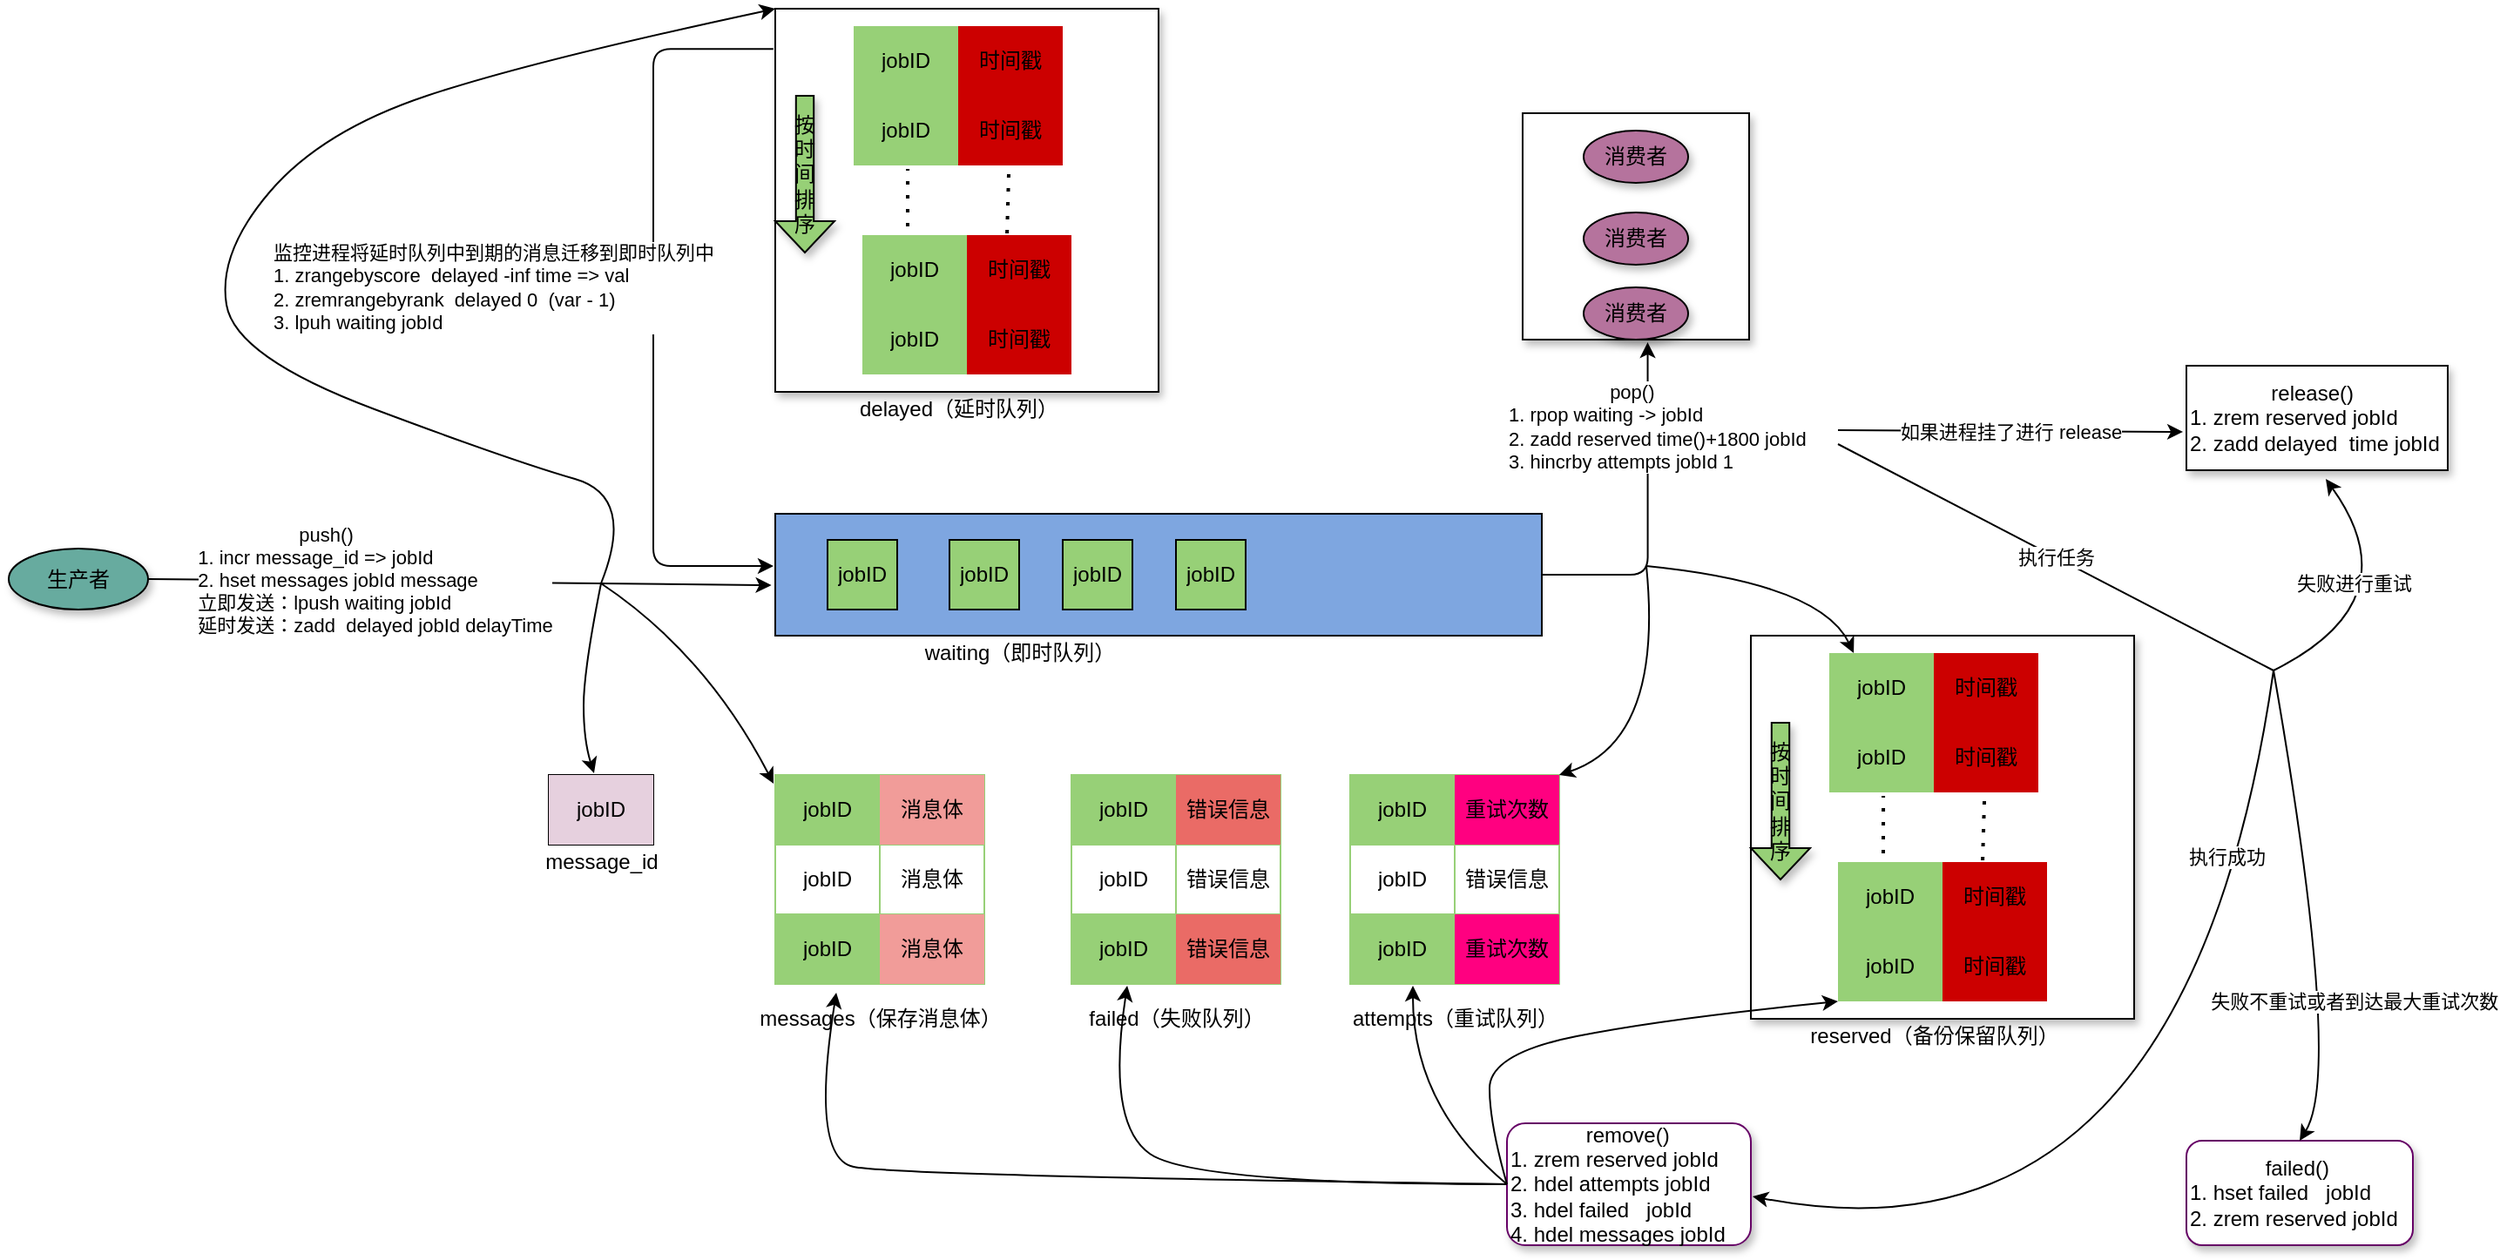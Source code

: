 <mxfile version="14.2.6" type="github">
  <diagram id="dvHHTFzBgKkOXrrqwtRJ" name="Page-1">
    <mxGraphModel dx="2493" dy="771" grid="1" gridSize="10" guides="1" tooltips="1" connect="1" arrows="1" fold="1" page="1" pageScale="1" pageWidth="827" pageHeight="1169" math="0" shadow="0">
      <root>
        <mxCell id="0" />
        <mxCell id="1" parent="0" />
        <mxCell id="cVYfaVCFtBEu_ESUZMqC-235" value="" style="whiteSpace=wrap;html=1;aspect=fixed;shadow=1;strokeColor=#000000;fillColor=#FFFFFF;" vertex="1" parent="1">
          <mxGeometry x="689" y="410" width="130" height="130" as="geometry" />
        </mxCell>
        <mxCell id="cVYfaVCFtBEu_ESUZMqC-1" value="" style="rounded=0;whiteSpace=wrap;html=1;fillColor=#7EA6E0;" vertex="1" parent="1">
          <mxGeometry x="260" y="640" width="440" height="70" as="geometry" />
        </mxCell>
        <mxCell id="cVYfaVCFtBEu_ESUZMqC-63" value="" style="shape=table;html=1;whiteSpace=wrap;startSize=0;container=1;collapsible=0;childLayout=tableLayout;strokeColor=#97D077;" vertex="1" parent="1">
          <mxGeometry x="260" y="790" width="120" height="120" as="geometry" />
        </mxCell>
        <mxCell id="cVYfaVCFtBEu_ESUZMqC-64" value="" style="shape=partialRectangle;html=1;whiteSpace=wrap;collapsible=0;dropTarget=0;pointerEvents=0;fillColor=none;top=0;left=0;bottom=0;right=0;points=[[0,0.5],[1,0.5]];portConstraint=eastwest;" vertex="1" parent="cVYfaVCFtBEu_ESUZMqC-63">
          <mxGeometry width="120" height="40" as="geometry" />
        </mxCell>
        <mxCell id="cVYfaVCFtBEu_ESUZMqC-65" value="jobID" style="shape=partialRectangle;html=1;whiteSpace=wrap;connectable=0;overflow=hidden;fillColor=#97D077;top=0;left=0;bottom=0;right=0;" vertex="1" parent="cVYfaVCFtBEu_ESUZMqC-64">
          <mxGeometry width="60" height="40" as="geometry" />
        </mxCell>
        <mxCell id="cVYfaVCFtBEu_ESUZMqC-66" value="消息体" style="shape=partialRectangle;html=1;whiteSpace=wrap;connectable=0;overflow=hidden;fillColor=#F19C99;top=0;left=0;bottom=0;right=0;" vertex="1" parent="cVYfaVCFtBEu_ESUZMqC-64">
          <mxGeometry x="60" width="60" height="40" as="geometry" />
        </mxCell>
        <mxCell id="cVYfaVCFtBEu_ESUZMqC-67" value="" style="shape=partialRectangle;html=1;whiteSpace=wrap;collapsible=0;dropTarget=0;pointerEvents=0;fillColor=none;top=0;left=0;bottom=0;right=0;points=[[0,0.5],[1,0.5]];portConstraint=eastwest;" vertex="1" parent="cVYfaVCFtBEu_ESUZMqC-63">
          <mxGeometry y="40" width="120" height="40" as="geometry" />
        </mxCell>
        <mxCell id="cVYfaVCFtBEu_ESUZMqC-68" value="jobID" style="shape=partialRectangle;html=1;whiteSpace=wrap;connectable=0;overflow=hidden;fillColor=none;top=0;left=0;bottom=0;right=0;" vertex="1" parent="cVYfaVCFtBEu_ESUZMqC-67">
          <mxGeometry width="60" height="40" as="geometry" />
        </mxCell>
        <mxCell id="cVYfaVCFtBEu_ESUZMqC-69" value="消息体" style="shape=partialRectangle;html=1;whiteSpace=wrap;connectable=0;overflow=hidden;fillColor=none;top=0;left=0;bottom=0;right=0;" vertex="1" parent="cVYfaVCFtBEu_ESUZMqC-67">
          <mxGeometry x="60" width="60" height="40" as="geometry" />
        </mxCell>
        <mxCell id="cVYfaVCFtBEu_ESUZMqC-70" value="" style="shape=partialRectangle;html=1;whiteSpace=wrap;collapsible=0;dropTarget=0;pointerEvents=0;fillColor=none;top=0;left=0;bottom=0;right=0;points=[[0,0.5],[1,0.5]];portConstraint=eastwest;" vertex="1" parent="cVYfaVCFtBEu_ESUZMqC-63">
          <mxGeometry y="80" width="120" height="40" as="geometry" />
        </mxCell>
        <mxCell id="cVYfaVCFtBEu_ESUZMqC-71" value="jobID" style="shape=partialRectangle;html=1;whiteSpace=wrap;connectable=0;overflow=hidden;fillColor=#97D077;top=0;left=0;bottom=0;right=0;" vertex="1" parent="cVYfaVCFtBEu_ESUZMqC-70">
          <mxGeometry width="60" height="40" as="geometry" />
        </mxCell>
        <mxCell id="cVYfaVCFtBEu_ESUZMqC-72" value="消息体" style="shape=partialRectangle;html=1;whiteSpace=wrap;connectable=0;overflow=hidden;fillColor=#F19C99;top=0;left=0;bottom=0;right=0;" vertex="1" parent="cVYfaVCFtBEu_ESUZMqC-70">
          <mxGeometry x="60" width="60" height="40" as="geometry" />
        </mxCell>
        <mxCell id="cVYfaVCFtBEu_ESUZMqC-73" value="messages（保存消息体）" style="text;html=1;align=center;verticalAlign=middle;resizable=0;points=[];autosize=1;" vertex="1" parent="1">
          <mxGeometry x="245" y="920" width="150" height="20" as="geometry" />
        </mxCell>
        <mxCell id="cVYfaVCFtBEu_ESUZMqC-74" value="" style="shape=table;html=1;whiteSpace=wrap;startSize=0;container=1;collapsible=0;childLayout=tableLayout;" vertex="1" parent="1">
          <mxGeometry x="130" y="790" width="60" height="40" as="geometry" />
        </mxCell>
        <mxCell id="cVYfaVCFtBEu_ESUZMqC-75" value="" style="shape=partialRectangle;html=1;whiteSpace=wrap;collapsible=0;dropTarget=0;pointerEvents=0;fillColor=none;top=0;left=0;bottom=0;right=0;points=[[0,0.5],[1,0.5]];portConstraint=eastwest;" vertex="1" parent="cVYfaVCFtBEu_ESUZMqC-74">
          <mxGeometry width="60" height="40" as="geometry" />
        </mxCell>
        <mxCell id="cVYfaVCFtBEu_ESUZMqC-76" value="jobID" style="shape=partialRectangle;html=1;whiteSpace=wrap;connectable=0;overflow=hidden;fillColor=#E6D0DE;top=0;left=0;bottom=0;right=0;" vertex="1" parent="cVYfaVCFtBEu_ESUZMqC-75">
          <mxGeometry width="60" height="40" as="geometry" />
        </mxCell>
        <mxCell id="cVYfaVCFtBEu_ESUZMqC-77" value="message_id" style="text;html=1;align=center;verticalAlign=middle;resizable=0;points=[];autosize=1;" vertex="1" parent="1">
          <mxGeometry x="120" y="830" width="80" height="20" as="geometry" />
        </mxCell>
        <mxCell id="cVYfaVCFtBEu_ESUZMqC-106" value="waiting（即时队列）" style="text;html=1;align=center;verticalAlign=middle;resizable=0;points=[];autosize=1;" vertex="1" parent="1">
          <mxGeometry x="340" y="710" width="120" height="20" as="geometry" />
        </mxCell>
        <mxCell id="cVYfaVCFtBEu_ESUZMqC-117" value="" style="shape=table;html=1;whiteSpace=wrap;startSize=0;container=1;collapsible=0;childLayout=tableLayout;fillColor=#97D077;" vertex="1" parent="1">
          <mxGeometry x="290" y="655" width="40" height="40" as="geometry" />
        </mxCell>
        <mxCell id="cVYfaVCFtBEu_ESUZMqC-118" value="" style="shape=partialRectangle;html=1;whiteSpace=wrap;collapsible=0;dropTarget=0;pointerEvents=0;fillColor=none;top=0;left=0;bottom=0;right=0;points=[[0,0.5],[1,0.5]];portConstraint=eastwest;" vertex="1" parent="cVYfaVCFtBEu_ESUZMqC-117">
          <mxGeometry width="40" height="40" as="geometry" />
        </mxCell>
        <mxCell id="cVYfaVCFtBEu_ESUZMqC-119" value="jobID" style="shape=partialRectangle;html=1;whiteSpace=wrap;connectable=0;overflow=hidden;fillColor=none;top=0;left=0;bottom=0;right=0;" vertex="1" parent="cVYfaVCFtBEu_ESUZMqC-118">
          <mxGeometry width="40" height="40" as="geometry" />
        </mxCell>
        <mxCell id="cVYfaVCFtBEu_ESUZMqC-120" value="" style="shape=table;html=1;whiteSpace=wrap;startSize=0;container=1;collapsible=0;childLayout=tableLayout;fillColor=#97D077;" vertex="1" parent="1">
          <mxGeometry x="425" y="655" width="40" height="40" as="geometry" />
        </mxCell>
        <mxCell id="cVYfaVCFtBEu_ESUZMqC-121" value="" style="shape=partialRectangle;html=1;whiteSpace=wrap;collapsible=0;dropTarget=0;pointerEvents=0;fillColor=none;top=0;left=0;bottom=0;right=0;points=[[0,0.5],[1,0.5]];portConstraint=eastwest;" vertex="1" parent="cVYfaVCFtBEu_ESUZMqC-120">
          <mxGeometry width="40" height="40" as="geometry" />
        </mxCell>
        <mxCell id="cVYfaVCFtBEu_ESUZMqC-122" value="jobID" style="shape=partialRectangle;html=1;whiteSpace=wrap;connectable=0;overflow=hidden;fillColor=none;top=0;left=0;bottom=0;right=0;" vertex="1" parent="cVYfaVCFtBEu_ESUZMqC-121">
          <mxGeometry width="40" height="40" as="geometry" />
        </mxCell>
        <mxCell id="cVYfaVCFtBEu_ESUZMqC-123" value="" style="shape=table;html=1;whiteSpace=wrap;startSize=0;container=1;collapsible=0;childLayout=tableLayout;fillColor=#97D077;" vertex="1" parent="1">
          <mxGeometry x="360" y="655" width="40" height="40" as="geometry" />
        </mxCell>
        <mxCell id="cVYfaVCFtBEu_ESUZMqC-124" value="" style="shape=partialRectangle;html=1;whiteSpace=wrap;collapsible=0;dropTarget=0;pointerEvents=0;fillColor=none;top=0;left=0;bottom=0;right=0;points=[[0,0.5],[1,0.5]];portConstraint=eastwest;" vertex="1" parent="cVYfaVCFtBEu_ESUZMqC-123">
          <mxGeometry width="40" height="40" as="geometry" />
        </mxCell>
        <mxCell id="cVYfaVCFtBEu_ESUZMqC-125" value="jobID" style="shape=partialRectangle;html=1;whiteSpace=wrap;connectable=0;overflow=hidden;fillColor=none;top=0;left=0;bottom=0;right=0;" vertex="1" parent="cVYfaVCFtBEu_ESUZMqC-124">
          <mxGeometry width="40" height="40" as="geometry" />
        </mxCell>
        <mxCell id="cVYfaVCFtBEu_ESUZMqC-128" value="" style="shape=table;html=1;whiteSpace=wrap;startSize=0;container=1;collapsible=0;childLayout=tableLayout;fillColor=#97D077;" vertex="1" parent="1">
          <mxGeometry x="490" y="655" width="40" height="40" as="geometry" />
        </mxCell>
        <mxCell id="cVYfaVCFtBEu_ESUZMqC-129" value="" style="shape=partialRectangle;html=1;whiteSpace=wrap;collapsible=0;dropTarget=0;pointerEvents=0;fillColor=none;top=0;left=0;bottom=0;right=0;points=[[0,0.5],[1,0.5]];portConstraint=eastwest;" vertex="1" parent="cVYfaVCFtBEu_ESUZMqC-128">
          <mxGeometry width="40" height="40" as="geometry" />
        </mxCell>
        <mxCell id="cVYfaVCFtBEu_ESUZMqC-130" value="jobID" style="shape=partialRectangle;html=1;whiteSpace=wrap;connectable=0;overflow=hidden;fillColor=none;top=0;left=0;bottom=0;right=0;" vertex="1" parent="cVYfaVCFtBEu_ESUZMqC-129">
          <mxGeometry width="40" height="40" as="geometry" />
        </mxCell>
        <mxCell id="cVYfaVCFtBEu_ESUZMqC-131" value="" style="shape=table;html=1;whiteSpace=wrap;startSize=0;container=1;collapsible=0;childLayout=tableLayout;strokeColor=#97D077;" vertex="1" parent="1">
          <mxGeometry x="430" y="790" width="120" height="120" as="geometry" />
        </mxCell>
        <mxCell id="cVYfaVCFtBEu_ESUZMqC-132" value="" style="shape=partialRectangle;html=1;whiteSpace=wrap;collapsible=0;dropTarget=0;pointerEvents=0;fillColor=none;top=0;left=0;bottom=0;right=0;points=[[0,0.5],[1,0.5]];portConstraint=eastwest;" vertex="1" parent="cVYfaVCFtBEu_ESUZMqC-131">
          <mxGeometry width="120" height="40" as="geometry" />
        </mxCell>
        <mxCell id="cVYfaVCFtBEu_ESUZMqC-133" value="jobID" style="shape=partialRectangle;html=1;whiteSpace=wrap;connectable=0;overflow=hidden;fillColor=#97D077;top=0;left=0;bottom=0;right=0;" vertex="1" parent="cVYfaVCFtBEu_ESUZMqC-132">
          <mxGeometry width="60" height="40" as="geometry" />
        </mxCell>
        <mxCell id="cVYfaVCFtBEu_ESUZMqC-134" value="错误信息" style="shape=partialRectangle;html=1;whiteSpace=wrap;connectable=0;overflow=hidden;fillColor=#EA6B66;top=0;left=0;bottom=0;right=0;" vertex="1" parent="cVYfaVCFtBEu_ESUZMqC-132">
          <mxGeometry x="60" width="60" height="40" as="geometry" />
        </mxCell>
        <mxCell id="cVYfaVCFtBEu_ESUZMqC-135" value="" style="shape=partialRectangle;html=1;whiteSpace=wrap;collapsible=0;dropTarget=0;pointerEvents=0;fillColor=none;top=0;left=0;bottom=0;right=0;points=[[0,0.5],[1,0.5]];portConstraint=eastwest;" vertex="1" parent="cVYfaVCFtBEu_ESUZMqC-131">
          <mxGeometry y="40" width="120" height="40" as="geometry" />
        </mxCell>
        <mxCell id="cVYfaVCFtBEu_ESUZMqC-136" value="jobID" style="shape=partialRectangle;html=1;whiteSpace=wrap;connectable=0;overflow=hidden;fillColor=none;top=0;left=0;bottom=0;right=0;" vertex="1" parent="cVYfaVCFtBEu_ESUZMqC-135">
          <mxGeometry width="60" height="40" as="geometry" />
        </mxCell>
        <mxCell id="cVYfaVCFtBEu_ESUZMqC-137" value="错误信息" style="shape=partialRectangle;html=1;whiteSpace=wrap;connectable=0;overflow=hidden;fillColor=none;top=0;left=0;bottom=0;right=0;" vertex="1" parent="cVYfaVCFtBEu_ESUZMqC-135">
          <mxGeometry x="60" width="60" height="40" as="geometry" />
        </mxCell>
        <mxCell id="cVYfaVCFtBEu_ESUZMqC-138" value="" style="shape=partialRectangle;html=1;whiteSpace=wrap;collapsible=0;dropTarget=0;pointerEvents=0;fillColor=none;top=0;left=0;bottom=0;right=0;points=[[0,0.5],[1,0.5]];portConstraint=eastwest;" vertex="1" parent="cVYfaVCFtBEu_ESUZMqC-131">
          <mxGeometry y="80" width="120" height="40" as="geometry" />
        </mxCell>
        <mxCell id="cVYfaVCFtBEu_ESUZMqC-139" value="jobID" style="shape=partialRectangle;html=1;whiteSpace=wrap;connectable=0;overflow=hidden;fillColor=#97D077;top=0;left=0;bottom=0;right=0;" vertex="1" parent="cVYfaVCFtBEu_ESUZMqC-138">
          <mxGeometry width="60" height="40" as="geometry" />
        </mxCell>
        <mxCell id="cVYfaVCFtBEu_ESUZMqC-140" value="错误信息" style="shape=partialRectangle;html=1;whiteSpace=wrap;connectable=0;overflow=hidden;fillColor=#EA6B66;top=0;left=0;bottom=0;right=0;" vertex="1" parent="cVYfaVCFtBEu_ESUZMqC-138">
          <mxGeometry x="60" width="60" height="40" as="geometry" />
        </mxCell>
        <mxCell id="cVYfaVCFtBEu_ESUZMqC-141" value="failed（失败队列）" style="text;html=1;align=center;verticalAlign=middle;resizable=0;points=[];autosize=1;" vertex="1" parent="1">
          <mxGeometry x="430" y="920" width="120" height="20" as="geometry" />
        </mxCell>
        <mxCell id="cVYfaVCFtBEu_ESUZMqC-153" value="" style="shape=table;html=1;whiteSpace=wrap;startSize=0;container=1;collapsible=0;childLayout=tableLayout;strokeColor=#97D077;" vertex="1" parent="1">
          <mxGeometry x="590" y="790" width="120" height="120" as="geometry" />
        </mxCell>
        <mxCell id="cVYfaVCFtBEu_ESUZMqC-154" value="" style="shape=partialRectangle;html=1;whiteSpace=wrap;collapsible=0;dropTarget=0;pointerEvents=0;fillColor=none;top=0;left=0;bottom=0;right=0;points=[[0,0.5],[1,0.5]];portConstraint=eastwest;" vertex="1" parent="cVYfaVCFtBEu_ESUZMqC-153">
          <mxGeometry width="120" height="40" as="geometry" />
        </mxCell>
        <mxCell id="cVYfaVCFtBEu_ESUZMqC-155" value="jobID" style="shape=partialRectangle;html=1;whiteSpace=wrap;connectable=0;overflow=hidden;fillColor=#97D077;top=0;left=0;bottom=0;right=0;" vertex="1" parent="cVYfaVCFtBEu_ESUZMqC-154">
          <mxGeometry width="60" height="40" as="geometry" />
        </mxCell>
        <mxCell id="cVYfaVCFtBEu_ESUZMqC-156" value="重试次数" style="shape=partialRectangle;html=1;whiteSpace=wrap;connectable=0;overflow=hidden;fillColor=#FF0080;top=0;left=0;bottom=0;right=0;" vertex="1" parent="cVYfaVCFtBEu_ESUZMqC-154">
          <mxGeometry x="60" width="60" height="40" as="geometry" />
        </mxCell>
        <mxCell id="cVYfaVCFtBEu_ESUZMqC-157" value="" style="shape=partialRectangle;html=1;whiteSpace=wrap;collapsible=0;dropTarget=0;pointerEvents=0;fillColor=none;top=0;left=0;bottom=0;right=0;points=[[0,0.5],[1,0.5]];portConstraint=eastwest;" vertex="1" parent="cVYfaVCFtBEu_ESUZMqC-153">
          <mxGeometry y="40" width="120" height="40" as="geometry" />
        </mxCell>
        <mxCell id="cVYfaVCFtBEu_ESUZMqC-158" value="jobID" style="shape=partialRectangle;html=1;whiteSpace=wrap;connectable=0;overflow=hidden;fillColor=none;top=0;left=0;bottom=0;right=0;" vertex="1" parent="cVYfaVCFtBEu_ESUZMqC-157">
          <mxGeometry width="60" height="40" as="geometry" />
        </mxCell>
        <mxCell id="cVYfaVCFtBEu_ESUZMqC-159" value="错误信息" style="shape=partialRectangle;html=1;whiteSpace=wrap;connectable=0;overflow=hidden;fillColor=none;top=0;left=0;bottom=0;right=0;" vertex="1" parent="cVYfaVCFtBEu_ESUZMqC-157">
          <mxGeometry x="60" width="60" height="40" as="geometry" />
        </mxCell>
        <mxCell id="cVYfaVCFtBEu_ESUZMqC-160" value="" style="shape=partialRectangle;html=1;whiteSpace=wrap;collapsible=0;dropTarget=0;pointerEvents=0;fillColor=none;top=0;left=0;bottom=0;right=0;points=[[0,0.5],[1,0.5]];portConstraint=eastwest;" vertex="1" parent="cVYfaVCFtBEu_ESUZMqC-153">
          <mxGeometry y="80" width="120" height="40" as="geometry" />
        </mxCell>
        <mxCell id="cVYfaVCFtBEu_ESUZMqC-161" value="jobID" style="shape=partialRectangle;html=1;whiteSpace=wrap;connectable=0;overflow=hidden;fillColor=#97D077;top=0;left=0;bottom=0;right=0;" vertex="1" parent="cVYfaVCFtBEu_ESUZMqC-160">
          <mxGeometry width="60" height="40" as="geometry" />
        </mxCell>
        <mxCell id="cVYfaVCFtBEu_ESUZMqC-162" value="重试次数" style="shape=partialRectangle;html=1;whiteSpace=wrap;connectable=0;overflow=hidden;fillColor=#FF0080;top=0;left=0;bottom=0;right=0;" vertex="1" parent="cVYfaVCFtBEu_ESUZMqC-160">
          <mxGeometry x="60" width="60" height="40" as="geometry" />
        </mxCell>
        <mxCell id="cVYfaVCFtBEu_ESUZMqC-163" value="attempts（重试队列）" style="text;html=1;align=center;verticalAlign=middle;resizable=0;points=[];autosize=1;" vertex="1" parent="1">
          <mxGeometry x="585" y="920" width="130" height="20" as="geometry" />
        </mxCell>
        <mxCell id="cVYfaVCFtBEu_ESUZMqC-200" value="" style="whiteSpace=wrap;html=1;aspect=fixed;shadow=1;strokeColor=#000000;fillColor=#FFFFFF;" vertex="1" parent="1">
          <mxGeometry x="260" y="350" width="220" height="220" as="geometry" />
        </mxCell>
        <mxCell id="cVYfaVCFtBEu_ESUZMqC-209" value="" style="shape=partialRectangle;html=1;whiteSpace=wrap;collapsible=0;dropTarget=0;pointerEvents=0;fillColor=none;top=0;left=0;bottom=0;right=0;points=[[0,0.5],[1,0.5]];portConstraint=eastwest;" vertex="1" parent="1">
          <mxGeometry x="305" y="360" width="120" height="40" as="geometry" />
        </mxCell>
        <mxCell id="cVYfaVCFtBEu_ESUZMqC-210" value="jobID" style="shape=partialRectangle;html=1;whiteSpace=wrap;connectable=0;overflow=hidden;fillColor=#97D077;top=0;left=0;bottom=0;right=0;" vertex="1" parent="cVYfaVCFtBEu_ESUZMqC-209">
          <mxGeometry width="60" height="40" as="geometry" />
        </mxCell>
        <mxCell id="cVYfaVCFtBEu_ESUZMqC-211" value="时间戳" style="shape=partialRectangle;html=1;whiteSpace=wrap;connectable=0;overflow=hidden;fillColor=#CC0000;top=0;left=0;bottom=0;right=0;" vertex="1" parent="cVYfaVCFtBEu_ESUZMqC-209">
          <mxGeometry x="60" width="60" height="40" as="geometry" />
        </mxCell>
        <mxCell id="cVYfaVCFtBEu_ESUZMqC-213" value="" style="shape=partialRectangle;html=1;whiteSpace=wrap;collapsible=0;dropTarget=0;pointerEvents=0;fillColor=none;top=0;left=0;bottom=0;right=0;points=[[0,0.5],[1,0.5]];portConstraint=eastwest;" vertex="1" parent="1">
          <mxGeometry x="305" y="400" width="120" height="40" as="geometry" />
        </mxCell>
        <mxCell id="cVYfaVCFtBEu_ESUZMqC-214" value="jobID" style="shape=partialRectangle;html=1;whiteSpace=wrap;connectable=0;overflow=hidden;fillColor=#97D077;top=0;left=0;bottom=0;right=0;" vertex="1" parent="cVYfaVCFtBEu_ESUZMqC-213">
          <mxGeometry width="60" height="40" as="geometry" />
        </mxCell>
        <mxCell id="cVYfaVCFtBEu_ESUZMqC-215" value="时间戳" style="shape=partialRectangle;html=1;whiteSpace=wrap;connectable=0;overflow=hidden;fillColor=#CC0000;top=0;left=0;bottom=0;right=0;" vertex="1" parent="cVYfaVCFtBEu_ESUZMqC-213">
          <mxGeometry x="60" width="60" height="40" as="geometry" />
        </mxCell>
        <mxCell id="cVYfaVCFtBEu_ESUZMqC-216" value="" style="shape=partialRectangle;html=1;whiteSpace=wrap;collapsible=0;dropTarget=0;pointerEvents=0;fillColor=none;top=0;left=0;bottom=0;right=0;points=[[0,0.5],[1,0.5]];portConstraint=eastwest;" vertex="1" parent="1">
          <mxGeometry x="310" y="520" width="120" height="40" as="geometry" />
        </mxCell>
        <mxCell id="cVYfaVCFtBEu_ESUZMqC-217" value="jobID" style="shape=partialRectangle;html=1;whiteSpace=wrap;connectable=0;overflow=hidden;fillColor=#97D077;top=0;left=0;bottom=0;right=0;" vertex="1" parent="cVYfaVCFtBEu_ESUZMqC-216">
          <mxGeometry width="60" height="40" as="geometry" />
        </mxCell>
        <mxCell id="cVYfaVCFtBEu_ESUZMqC-218" value="时间戳" style="shape=partialRectangle;html=1;whiteSpace=wrap;connectable=0;overflow=hidden;fillColor=#CC0000;top=0;left=0;bottom=0;right=0;" vertex="1" parent="cVYfaVCFtBEu_ESUZMqC-216">
          <mxGeometry x="60" width="60" height="40" as="geometry" />
        </mxCell>
        <mxCell id="cVYfaVCFtBEu_ESUZMqC-219" value="" style="shape=partialRectangle;html=1;whiteSpace=wrap;collapsible=0;dropTarget=0;pointerEvents=0;fillColor=none;top=0;left=0;bottom=0;right=0;points=[[0,0.5],[1,0.5]];portConstraint=eastwest;" vertex="1" parent="1">
          <mxGeometry x="310" y="480" width="120" height="40" as="geometry" />
        </mxCell>
        <mxCell id="cVYfaVCFtBEu_ESUZMqC-220" value="jobID" style="shape=partialRectangle;html=1;whiteSpace=wrap;connectable=0;overflow=hidden;fillColor=#97D077;top=0;left=0;bottom=0;right=0;" vertex="1" parent="cVYfaVCFtBEu_ESUZMqC-219">
          <mxGeometry width="60" height="40" as="geometry" />
        </mxCell>
        <mxCell id="cVYfaVCFtBEu_ESUZMqC-221" value="时间戳" style="shape=partialRectangle;html=1;whiteSpace=wrap;connectable=0;overflow=hidden;fillColor=#CC0000;top=0;left=0;bottom=0;right=0;" vertex="1" parent="cVYfaVCFtBEu_ESUZMqC-219">
          <mxGeometry x="60" width="60" height="40" as="geometry" />
        </mxCell>
        <mxCell id="cVYfaVCFtBEu_ESUZMqC-222" value="" style="endArrow=none;dashed=1;html=1;dashPattern=1 3;strokeWidth=2;entryX=0.217;entryY=1.05;entryDx=0;entryDy=0;entryPerimeter=0;" edge="1" parent="1">
          <mxGeometry width="50" height="50" relative="1" as="geometry">
            <mxPoint x="336" y="475" as="sourcePoint" />
            <mxPoint x="336.04" y="442" as="targetPoint" />
            <Array as="points" />
          </mxGeometry>
        </mxCell>
        <mxCell id="cVYfaVCFtBEu_ESUZMqC-223" value="" style="endArrow=none;dashed=1;html=1;dashPattern=1 3;strokeWidth=2;entryX=0.742;entryY=1.1;entryDx=0;entryDy=0;entryPerimeter=0;exitX=0.692;exitY=-0.025;exitDx=0;exitDy=0;exitPerimeter=0;" edge="1" parent="1" source="cVYfaVCFtBEu_ESUZMqC-219" target="cVYfaVCFtBEu_ESUZMqC-213">
          <mxGeometry width="50" height="50" relative="1" as="geometry">
            <mxPoint x="150" y="690" as="sourcePoint" />
            <mxPoint x="200" y="640" as="targetPoint" />
          </mxGeometry>
        </mxCell>
        <mxCell id="cVYfaVCFtBEu_ESUZMqC-226" value="按&lt;br&gt;时&lt;br&gt;间&lt;br&gt;排&lt;br&gt;序" style="shape=singleArrow;direction=south;whiteSpace=wrap;html=1;shadow=1;strokeColor=#000000;fillColor=#97D077;" vertex="1" parent="1">
          <mxGeometry x="260" y="400" width="34" height="90" as="geometry" />
        </mxCell>
        <mxCell id="cVYfaVCFtBEu_ESUZMqC-228" value="" style="edgeStyle=elbowEdgeStyle;elbow=horizontal;endArrow=classic;html=1;exitX=-0.005;exitY=0.105;exitDx=0;exitDy=0;exitPerimeter=0;" edge="1" parent="1" source="cVYfaVCFtBEu_ESUZMqC-200">
          <mxGeometry width="50" height="50" relative="1" as="geometry">
            <mxPoint x="370" y="690" as="sourcePoint" />
            <mxPoint x="259" y="670" as="targetPoint" />
            <Array as="points">
              <mxPoint x="190" y="660" />
              <mxPoint x="170" y="520" />
            </Array>
          </mxGeometry>
        </mxCell>
        <mxCell id="cVYfaVCFtBEu_ESUZMqC-229" value="监控进程将延时队列中到期的消息迁移到即时队列中&lt;br&gt;&lt;div&gt;&lt;span style=&quot;font-size: 11px&quot;&gt;1. zrangebyscore&amp;nbsp; delayed -inf time =&amp;gt; val&lt;/span&gt;&lt;/div&gt;&lt;div&gt;&lt;span style=&quot;font-size: 11px&quot;&gt;2. zremrangebyrank&amp;nbsp; delayed 0&amp;nbsp; (var - 1)&lt;/span&gt;&lt;/div&gt;&lt;div&gt;&lt;span style=&quot;font-size: 11px&quot;&gt;3. lpuh waiting&amp;nbsp;jobId&lt;/span&gt;&lt;/div&gt;" style="edgeLabel;html=1;align=left;verticalAlign=middle;resizable=0;points=[];" vertex="1" connectable="0" parent="cVYfaVCFtBEu_ESUZMqC-228">
          <mxGeometry x="-0.033" y="4" relative="1" as="geometry">
            <mxPoint x="-224" y="-4.2" as="offset" />
          </mxGeometry>
        </mxCell>
        <mxCell id="cVYfaVCFtBEu_ESUZMqC-230" value="delayed（延时队列）" style="text;html=1;align=center;verticalAlign=middle;resizable=0;points=[];autosize=1;" vertex="1" parent="1">
          <mxGeometry x="300" y="570" width="130" height="20" as="geometry" />
        </mxCell>
        <mxCell id="cVYfaVCFtBEu_ESUZMqC-231" value="消费者" style="ellipse;whiteSpace=wrap;html=1;shadow=1;strokeColor=#000000;fillColor=#B5739D;" vertex="1" parent="1">
          <mxGeometry x="724" y="420" width="60" height="30" as="geometry" />
        </mxCell>
        <mxCell id="cVYfaVCFtBEu_ESUZMqC-233" value="消费者" style="ellipse;whiteSpace=wrap;html=1;shadow=1;strokeColor=#000000;fillColor=#B5739D;" vertex="1" parent="1">
          <mxGeometry x="724" y="467" width="60" height="30" as="geometry" />
        </mxCell>
        <mxCell id="cVYfaVCFtBEu_ESUZMqC-234" value="消费者" style="ellipse;whiteSpace=wrap;html=1;shadow=1;strokeColor=#000000;fillColor=#B5739D;" vertex="1" parent="1">
          <mxGeometry x="724" y="510" width="60" height="30" as="geometry" />
        </mxCell>
        <mxCell id="cVYfaVCFtBEu_ESUZMqC-238" value="" style="edgeStyle=segmentEdgeStyle;endArrow=classic;html=1;exitX=1;exitY=0.5;exitDx=0;exitDy=0;entryX=0.629;entryY=1.012;entryDx=0;entryDy=0;entryPerimeter=0;" edge="1" parent="1">
          <mxGeometry width="50" height="50" relative="1" as="geometry">
            <mxPoint x="700" y="675" as="sourcePoint" />
            <mxPoint x="760.77" y="541.56" as="targetPoint" />
            <Array as="points">
              <mxPoint x="761" y="675" />
            </Array>
          </mxGeometry>
        </mxCell>
        <mxCell id="cVYfaVCFtBEu_ESUZMqC-239" value="&amp;nbsp; &amp;nbsp; &amp;nbsp; &amp;nbsp; &amp;nbsp; &amp;nbsp; &amp;nbsp; &amp;nbsp; &amp;nbsp; &amp;nbsp;pop()&lt;br&gt;&lt;span style=&quot;font-size: 11px&quot;&gt;1. rpop waiting -&amp;gt; jobId&lt;/span&gt;&lt;br&gt;&lt;span style=&quot;font-size: 11px&quot;&gt;2. zadd reserved time()+1800 jobId&lt;/span&gt;&lt;br&gt;&lt;span style=&quot;font-size: 11px&quot;&gt;3. hincrby attempts jobId 1&lt;/span&gt;" style="edgeLabel;html=1;align=left;verticalAlign=middle;resizable=0;points=[];" vertex="1" connectable="0" parent="cVYfaVCFtBEu_ESUZMqC-238">
          <mxGeometry x="0.32" relative="1" as="geometry">
            <mxPoint x="-81.78" y="-17.8" as="offset" />
          </mxGeometry>
        </mxCell>
        <mxCell id="cVYfaVCFtBEu_ESUZMqC-244" value="" style="whiteSpace=wrap;html=1;aspect=fixed;shadow=1;strokeColor=#000000;fillColor=#FFFFFF;" vertex="1" parent="1">
          <mxGeometry x="820" y="710" width="220" height="220" as="geometry" />
        </mxCell>
        <mxCell id="cVYfaVCFtBEu_ESUZMqC-245" value="" style="shape=partialRectangle;html=1;whiteSpace=wrap;collapsible=0;dropTarget=0;pointerEvents=0;fillColor=none;top=0;left=0;bottom=0;right=0;points=[[0,0.5],[1,0.5]];portConstraint=eastwest;" vertex="1" parent="1">
          <mxGeometry x="865" y="720" width="120" height="40" as="geometry" />
        </mxCell>
        <mxCell id="cVYfaVCFtBEu_ESUZMqC-246" value="jobID" style="shape=partialRectangle;html=1;whiteSpace=wrap;connectable=0;overflow=hidden;fillColor=#97D077;top=0;left=0;bottom=0;right=0;" vertex="1" parent="cVYfaVCFtBEu_ESUZMqC-245">
          <mxGeometry width="60" height="40" as="geometry" />
        </mxCell>
        <mxCell id="cVYfaVCFtBEu_ESUZMqC-247" value="时间戳" style="shape=partialRectangle;html=1;whiteSpace=wrap;connectable=0;overflow=hidden;fillColor=#CC0000;top=0;left=0;bottom=0;right=0;" vertex="1" parent="cVYfaVCFtBEu_ESUZMqC-245">
          <mxGeometry x="60" width="60" height="40" as="geometry" />
        </mxCell>
        <mxCell id="cVYfaVCFtBEu_ESUZMqC-248" value="" style="shape=partialRectangle;html=1;whiteSpace=wrap;collapsible=0;dropTarget=0;pointerEvents=0;fillColor=none;top=0;left=0;bottom=0;right=0;points=[[0,0.5],[1,0.5]];portConstraint=eastwest;" vertex="1" parent="1">
          <mxGeometry x="865" y="760" width="120" height="40" as="geometry" />
        </mxCell>
        <mxCell id="cVYfaVCFtBEu_ESUZMqC-249" value="jobID" style="shape=partialRectangle;html=1;whiteSpace=wrap;connectable=0;overflow=hidden;fillColor=#97D077;top=0;left=0;bottom=0;right=0;" vertex="1" parent="cVYfaVCFtBEu_ESUZMqC-248">
          <mxGeometry width="60" height="40" as="geometry" />
        </mxCell>
        <mxCell id="cVYfaVCFtBEu_ESUZMqC-250" value="时间戳" style="shape=partialRectangle;html=1;whiteSpace=wrap;connectable=0;overflow=hidden;fillColor=#CC0000;top=0;left=0;bottom=0;right=0;" vertex="1" parent="cVYfaVCFtBEu_ESUZMqC-248">
          <mxGeometry x="60" width="60" height="40" as="geometry" />
        </mxCell>
        <mxCell id="cVYfaVCFtBEu_ESUZMqC-251" value="" style="shape=partialRectangle;html=1;whiteSpace=wrap;collapsible=0;dropTarget=0;pointerEvents=0;fillColor=none;top=0;left=0;bottom=0;right=0;points=[[0,0.5],[1,0.5]];portConstraint=eastwest;" vertex="1" parent="1">
          <mxGeometry x="870" y="880" width="120" height="40" as="geometry" />
        </mxCell>
        <mxCell id="cVYfaVCFtBEu_ESUZMqC-252" value="jobID" style="shape=partialRectangle;html=1;whiteSpace=wrap;connectable=0;overflow=hidden;fillColor=#97D077;top=0;left=0;bottom=0;right=0;" vertex="1" parent="cVYfaVCFtBEu_ESUZMqC-251">
          <mxGeometry width="60" height="40" as="geometry" />
        </mxCell>
        <mxCell id="cVYfaVCFtBEu_ESUZMqC-253" value="时间戳" style="shape=partialRectangle;html=1;whiteSpace=wrap;connectable=0;overflow=hidden;fillColor=#CC0000;top=0;left=0;bottom=0;right=0;" vertex="1" parent="cVYfaVCFtBEu_ESUZMqC-251">
          <mxGeometry x="60" width="60" height="40" as="geometry" />
        </mxCell>
        <mxCell id="cVYfaVCFtBEu_ESUZMqC-254" value="" style="shape=partialRectangle;html=1;whiteSpace=wrap;collapsible=0;dropTarget=0;pointerEvents=0;fillColor=none;top=0;left=0;bottom=0;right=0;points=[[0,0.5],[1,0.5]];portConstraint=eastwest;" vertex="1" parent="1">
          <mxGeometry x="870" y="840" width="120" height="40" as="geometry" />
        </mxCell>
        <mxCell id="cVYfaVCFtBEu_ESUZMqC-255" value="jobID" style="shape=partialRectangle;html=1;whiteSpace=wrap;connectable=0;overflow=hidden;fillColor=#97D077;top=0;left=0;bottom=0;right=0;" vertex="1" parent="cVYfaVCFtBEu_ESUZMqC-254">
          <mxGeometry width="60" height="40" as="geometry" />
        </mxCell>
        <mxCell id="cVYfaVCFtBEu_ESUZMqC-256" value="时间戳" style="shape=partialRectangle;html=1;whiteSpace=wrap;connectable=0;overflow=hidden;fillColor=#CC0000;top=0;left=0;bottom=0;right=0;" vertex="1" parent="cVYfaVCFtBEu_ESUZMqC-254">
          <mxGeometry x="60" width="60" height="40" as="geometry" />
        </mxCell>
        <mxCell id="cVYfaVCFtBEu_ESUZMqC-257" value="" style="endArrow=none;dashed=1;html=1;dashPattern=1 3;strokeWidth=2;entryX=0.217;entryY=1.05;entryDx=0;entryDy=0;entryPerimeter=0;" edge="1" parent="1">
          <mxGeometry width="50" height="50" relative="1" as="geometry">
            <mxPoint x="896" y="835" as="sourcePoint" />
            <mxPoint x="896.04" y="802" as="targetPoint" />
            <Array as="points" />
          </mxGeometry>
        </mxCell>
        <mxCell id="cVYfaVCFtBEu_ESUZMqC-258" value="" style="endArrow=none;dashed=1;html=1;dashPattern=1 3;strokeWidth=2;entryX=0.742;entryY=1.1;entryDx=0;entryDy=0;entryPerimeter=0;exitX=0.692;exitY=-0.025;exitDx=0;exitDy=0;exitPerimeter=0;" edge="1" parent="1" source="cVYfaVCFtBEu_ESUZMqC-254" target="cVYfaVCFtBEu_ESUZMqC-248">
          <mxGeometry width="50" height="50" relative="1" as="geometry">
            <mxPoint x="710" y="1050" as="sourcePoint" />
            <mxPoint x="760" y="1000" as="targetPoint" />
          </mxGeometry>
        </mxCell>
        <mxCell id="cVYfaVCFtBEu_ESUZMqC-259" value="按&lt;br&gt;时&lt;br&gt;间&lt;br&gt;排&lt;br&gt;序" style="shape=singleArrow;direction=south;whiteSpace=wrap;html=1;shadow=1;strokeColor=#000000;fillColor=#97D077;" vertex="1" parent="1">
          <mxGeometry x="820" y="760" width="34" height="90" as="geometry" />
        </mxCell>
        <mxCell id="cVYfaVCFtBEu_ESUZMqC-260" value="reserved（备份保留队列）" style="text;html=1;align=center;verticalAlign=middle;resizable=0;points=[];autosize=1;" vertex="1" parent="1">
          <mxGeometry x="845" y="930" width="160" height="20" as="geometry" />
        </mxCell>
        <mxCell id="cVYfaVCFtBEu_ESUZMqC-267" value="&lt;div&gt;&amp;nbsp; &amp;nbsp; &amp;nbsp; &amp;nbsp; &amp;nbsp; &amp;nbsp; &amp;nbsp; release()&lt;/div&gt;&lt;div&gt;1. zrem reserved jobId&lt;/div&gt;&lt;div&gt;2. zadd delayed&amp;nbsp; time jobId&lt;/div&gt;" style="rounded=0;whiteSpace=wrap;html=1;shadow=1;strokeColor=#000000;fillColor=#FFFFFF;align=left;" vertex="1" parent="1">
          <mxGeometry x="1070" y="555" width="150" height="60" as="geometry" />
        </mxCell>
        <mxCell id="cVYfaVCFtBEu_ESUZMqC-269" value="" style="endArrow=classic;html=1;entryX=-0.013;entryY=0.633;entryDx=0;entryDy=0;entryPerimeter=0;" edge="1" parent="1" target="cVYfaVCFtBEu_ESUZMqC-267">
          <mxGeometry relative="1" as="geometry">
            <mxPoint x="870" y="592" as="sourcePoint" />
            <mxPoint x="960" y="592" as="targetPoint" />
          </mxGeometry>
        </mxCell>
        <mxCell id="cVYfaVCFtBEu_ESUZMqC-270" value="如果进程挂了进行 release" style="edgeLabel;resizable=0;html=1;align=center;verticalAlign=middle;" connectable="0" vertex="1" parent="cVYfaVCFtBEu_ESUZMqC-269">
          <mxGeometry relative="1" as="geometry" />
        </mxCell>
        <mxCell id="cVYfaVCFtBEu_ESUZMqC-272" value="生产者" style="ellipse;whiteSpace=wrap;html=1;shadow=1;strokeColor=#000000;fillColor=#67AB9F;" vertex="1" parent="1">
          <mxGeometry x="-180" y="660" width="80" height="35" as="geometry" />
        </mxCell>
        <mxCell id="cVYfaVCFtBEu_ESUZMqC-273" value="" style="endArrow=classic;html=1;entryX=-0.005;entryY=0.629;entryDx=0;entryDy=0;exitX=1;exitY=0.5;exitDx=0;exitDy=0;entryPerimeter=0;" edge="1" parent="1" source="cVYfaVCFtBEu_ESUZMqC-272">
          <mxGeometry relative="1" as="geometry">
            <mxPoint x="21.04" y="678.005" as="sourcePoint" />
            <mxPoint x="257.8" y="681.03" as="targetPoint" />
          </mxGeometry>
        </mxCell>
        <mxCell id="cVYfaVCFtBEu_ESUZMqC-274" value="&lt;div style=&quot;text-align: left&quot;&gt;&amp;nbsp; &amp;nbsp; &amp;nbsp; &amp;nbsp; &amp;nbsp; &amp;nbsp; &amp;nbsp; &amp;nbsp; &amp;nbsp; &amp;nbsp;push()&lt;/div&gt;&lt;span style=&quot;font-size: 11px&quot;&gt;&lt;div style=&quot;text-align: left&quot;&gt;1. incr message_id =&amp;gt; jobId&lt;/div&gt;&lt;div style=&quot;text-align: left&quot;&gt;2. hset messages jobId message&lt;/div&gt;&lt;div style=&quot;text-align: left&quot;&gt;立即发送：lpush waiting jobId&lt;/div&gt;&lt;div style=&quot;text-align: left&quot;&gt;延时发送：zadd&amp;nbsp; delayed jobId delayTime&lt;/div&gt;&lt;/span&gt;" style="edgeLabel;resizable=0;html=1;align=center;verticalAlign=middle;" connectable="0" vertex="1" parent="cVYfaVCFtBEu_ESUZMqC-273">
          <mxGeometry relative="1" as="geometry">
            <mxPoint x="-48.99" y="-1.77" as="offset" />
          </mxGeometry>
        </mxCell>
        <mxCell id="cVYfaVCFtBEu_ESUZMqC-278" value="" style="curved=1;endArrow=classic;html=1;entryX=0;entryY=0;entryDx=0;entryDy=0;" edge="1" parent="1" target="cVYfaVCFtBEu_ESUZMqC-200">
          <mxGeometry width="50" height="50" relative="1" as="geometry">
            <mxPoint x="160" y="680" as="sourcePoint" />
            <mxPoint x="520" y="570" as="targetPoint" />
            <Array as="points">
              <mxPoint x="180" y="630" />
              <mxPoint x="110" y="610" />
              <mxPoint x="-50" y="550" />
              <mxPoint x="-60" y="490" />
              <mxPoint y="420" />
              <mxPoint x="120" y="380" />
            </Array>
          </mxGeometry>
        </mxCell>
        <mxCell id="cVYfaVCFtBEu_ESUZMqC-283" value="" style="curved=1;endArrow=classic;html=1;entryX=0.117;entryY=0;entryDx=0;entryDy=0;entryPerimeter=0;" edge="1" parent="1" target="cVYfaVCFtBEu_ESUZMqC-245">
          <mxGeometry width="50" height="50" relative="1" as="geometry">
            <mxPoint x="760" y="670" as="sourcePoint" />
            <mxPoint x="520" y="570" as="targetPoint" />
            <Array as="points">
              <mxPoint x="860" y="680" />
            </Array>
          </mxGeometry>
        </mxCell>
        <mxCell id="cVYfaVCFtBEu_ESUZMqC-284" value="" style="curved=1;endArrow=classic;html=1;" edge="1" parent="1" target="cVYfaVCFtBEu_ESUZMqC-154">
          <mxGeometry width="50" height="50" relative="1" as="geometry">
            <mxPoint x="760" y="670" as="sourcePoint" />
            <mxPoint x="520" y="570" as="targetPoint" />
            <Array as="points">
              <mxPoint x="770" y="770" />
            </Array>
          </mxGeometry>
        </mxCell>
        <mxCell id="cVYfaVCFtBEu_ESUZMqC-286" value="" style="curved=1;endArrow=classic;html=1;entryX=0.433;entryY=-0.025;entryDx=0;entryDy=0;entryPerimeter=0;" edge="1" parent="1" target="cVYfaVCFtBEu_ESUZMqC-75">
          <mxGeometry width="50" height="50" relative="1" as="geometry">
            <mxPoint x="160" y="680" as="sourcePoint" />
            <mxPoint x="520" y="620" as="targetPoint" />
            <Array as="points">
              <mxPoint x="150" y="730" />
              <mxPoint x="150" y="770" />
            </Array>
          </mxGeometry>
        </mxCell>
        <mxCell id="cVYfaVCFtBEu_ESUZMqC-287" value="" style="curved=1;endArrow=classic;html=1;entryX=-0.008;entryY=0.125;entryDx=0;entryDy=0;entryPerimeter=0;" edge="1" parent="1" target="cVYfaVCFtBEu_ESUZMqC-64">
          <mxGeometry width="50" height="50" relative="1" as="geometry">
            <mxPoint x="160" y="680" as="sourcePoint" />
            <mxPoint x="520" y="620" as="targetPoint" />
            <Array as="points">
              <mxPoint x="220" y="720" />
            </Array>
          </mxGeometry>
        </mxCell>
        <mxCell id="cVYfaVCFtBEu_ESUZMqC-288" value="&lt;div&gt;&amp;nbsp; &amp;nbsp; &amp;nbsp; &amp;nbsp; &amp;nbsp; &amp;nbsp; &amp;nbsp;remove()&lt;/div&gt;&lt;div&gt;1. zrem reserved jobId&lt;/div&gt;&lt;div&gt;2. hdel attempts jobId&lt;/div&gt;&lt;div&gt;3. hdel failed&amp;nbsp; &amp;nbsp;jobId&lt;/div&gt;&lt;div&gt;4. hdel messages jobId&lt;/div&gt;" style="rounded=1;whiteSpace=wrap;html=1;shadow=1;strokeColor=#660066;fillColor=#FFFFFF;align=left;" vertex="1" parent="1">
          <mxGeometry x="680" y="990" width="140" height="70" as="geometry" />
        </mxCell>
        <mxCell id="cVYfaVCFtBEu_ESUZMqC-292" value="" style="curved=1;endArrow=classic;html=1;entryX=0;entryY=1;entryDx=0;entryDy=0;entryPerimeter=0;exitX=0;exitY=0.5;exitDx=0;exitDy=0;" edge="1" parent="1" source="cVYfaVCFtBEu_ESUZMqC-288" target="cVYfaVCFtBEu_ESUZMqC-251">
          <mxGeometry width="50" height="50" relative="1" as="geometry">
            <mxPoint x="680" y="1008" as="sourcePoint" />
            <mxPoint x="520" y="670" as="targetPoint" />
            <Array as="points">
              <mxPoint x="670" y="990" />
              <mxPoint x="670" y="950" />
              <mxPoint x="770" y="930" />
            </Array>
          </mxGeometry>
        </mxCell>
        <mxCell id="cVYfaVCFtBEu_ESUZMqC-293" value="" style="curved=1;endArrow=classic;html=1;exitX=0;exitY=0.5;exitDx=0;exitDy=0;entryX=0.3;entryY=1.025;entryDx=0;entryDy=0;entryPerimeter=0;" edge="1" parent="1" source="cVYfaVCFtBEu_ESUZMqC-288" target="cVYfaVCFtBEu_ESUZMqC-160">
          <mxGeometry width="50" height="50" relative="1" as="geometry">
            <mxPoint x="470" y="750" as="sourcePoint" />
            <mxPoint x="520" y="700" as="targetPoint" />
            <Array as="points">
              <mxPoint x="626" y="980" />
            </Array>
          </mxGeometry>
        </mxCell>
        <mxCell id="cVYfaVCFtBEu_ESUZMqC-294" value="" style="curved=1;endArrow=classic;html=1;exitX=0;exitY=0.5;exitDx=0;exitDy=0;entryX=0.267;entryY=1.025;entryDx=0;entryDy=0;entryPerimeter=0;" edge="1" parent="1" source="cVYfaVCFtBEu_ESUZMqC-288" target="cVYfaVCFtBEu_ESUZMqC-138">
          <mxGeometry width="50" height="50" relative="1" as="geometry">
            <mxPoint x="470" y="750" as="sourcePoint" />
            <mxPoint x="520" y="700" as="targetPoint" />
            <Array as="points">
              <mxPoint x="500" y="1025" />
              <mxPoint x="450" y="990" />
            </Array>
          </mxGeometry>
        </mxCell>
        <mxCell id="cVYfaVCFtBEu_ESUZMqC-295" value="" style="curved=1;endArrow=classic;html=1;exitX=0;exitY=0.5;exitDx=0;exitDy=0;entryX=0.292;entryY=1.125;entryDx=0;entryDy=0;entryPerimeter=0;" edge="1" parent="1" source="cVYfaVCFtBEu_ESUZMqC-288" target="cVYfaVCFtBEu_ESUZMqC-70">
          <mxGeometry width="50" height="50" relative="1" as="geometry">
            <mxPoint x="470" y="750" as="sourcePoint" />
            <mxPoint x="520" y="700" as="targetPoint" />
            <Array as="points">
              <mxPoint x="330" y="1020" />
              <mxPoint x="280" y="1010" />
            </Array>
          </mxGeometry>
        </mxCell>
        <mxCell id="cVYfaVCFtBEu_ESUZMqC-297" value="&lt;div&gt;&amp;nbsp; &amp;nbsp; &amp;nbsp; &amp;nbsp; &amp;nbsp; &amp;nbsp; &amp;nbsp;failed()&lt;/div&gt;&lt;div&gt;1. hset failed&amp;nbsp; &amp;nbsp;jobId&amp;nbsp;&lt;/div&gt;&lt;div&gt;2. zrem reserved jobId&lt;/div&gt;" style="rounded=1;whiteSpace=wrap;html=1;shadow=1;strokeColor=#660066;fillColor=#FFFFFF;align=left;" vertex="1" parent="1">
          <mxGeometry x="1070" y="1000" width="130" height="60" as="geometry" />
        </mxCell>
        <mxCell id="cVYfaVCFtBEu_ESUZMqC-307" value="执行任务" style="endArrow=none;html=1;" edge="1" parent="1">
          <mxGeometry width="50" height="50" relative="1" as="geometry">
            <mxPoint x="1120" y="730" as="sourcePoint" />
            <mxPoint x="870" y="600" as="targetPoint" />
            <Array as="points" />
          </mxGeometry>
        </mxCell>
        <mxCell id="cVYfaVCFtBEu_ESUZMqC-308" value="" style="curved=1;endArrow=classic;html=1;" edge="1" parent="1">
          <mxGeometry width="50" height="50" relative="1" as="geometry">
            <mxPoint x="1120" y="730" as="sourcePoint" />
            <mxPoint x="1150" y="620" as="targetPoint" />
            <Array as="points">
              <mxPoint x="1200" y="690" />
            </Array>
          </mxGeometry>
        </mxCell>
        <mxCell id="cVYfaVCFtBEu_ESUZMqC-312" value="失败进行重试" style="edgeLabel;html=1;align=center;verticalAlign=middle;resizable=0;points=[];" vertex="1" connectable="0" parent="cVYfaVCFtBEu_ESUZMqC-308">
          <mxGeometry x="0.338" y="22" relative="1" as="geometry">
            <mxPoint as="offset" />
          </mxGeometry>
        </mxCell>
        <mxCell id="cVYfaVCFtBEu_ESUZMqC-309" value="" style="curved=1;endArrow=classic;html=1;entryX=0.5;entryY=0;entryDx=0;entryDy=0;" edge="1" parent="1" target="cVYfaVCFtBEu_ESUZMqC-297">
          <mxGeometry width="50" height="50" relative="1" as="geometry">
            <mxPoint x="1120" y="730" as="sourcePoint" />
            <mxPoint x="520" y="680" as="targetPoint" />
            <Array as="points">
              <mxPoint x="1160" y="960" />
            </Array>
          </mxGeometry>
        </mxCell>
        <mxCell id="cVYfaVCFtBEu_ESUZMqC-311" value="&amp;nbsp; &amp;nbsp; 失败不重试或者到达最大重试次数" style="edgeLabel;html=1;align=center;verticalAlign=middle;resizable=0;points=[];" vertex="1" connectable="0" parent="cVYfaVCFtBEu_ESUZMqC-309">
          <mxGeometry x="0.041" y="-6" relative="1" as="geometry">
            <mxPoint x="20.9" y="45.13" as="offset" />
          </mxGeometry>
        </mxCell>
        <mxCell id="cVYfaVCFtBEu_ESUZMqC-310" value="" style="curved=1;endArrow=classic;html=1;entryX=1.007;entryY=0.6;entryDx=0;entryDy=0;entryPerimeter=0;" edge="1" parent="1" target="cVYfaVCFtBEu_ESUZMqC-288">
          <mxGeometry width="50" height="50" relative="1" as="geometry">
            <mxPoint x="1120" y="730" as="sourcePoint" />
            <mxPoint x="520" y="680" as="targetPoint" />
            <Array as="points">
              <mxPoint x="1070" y="1080" />
            </Array>
          </mxGeometry>
        </mxCell>
        <mxCell id="cVYfaVCFtBEu_ESUZMqC-313" value="执行成功" style="edgeLabel;html=1;align=center;verticalAlign=middle;resizable=0;points=[];" vertex="1" connectable="0" parent="cVYfaVCFtBEu_ESUZMqC-310">
          <mxGeometry x="-0.638" y="-12" relative="1" as="geometry">
            <mxPoint as="offset" />
          </mxGeometry>
        </mxCell>
      </root>
    </mxGraphModel>
  </diagram>
</mxfile>
